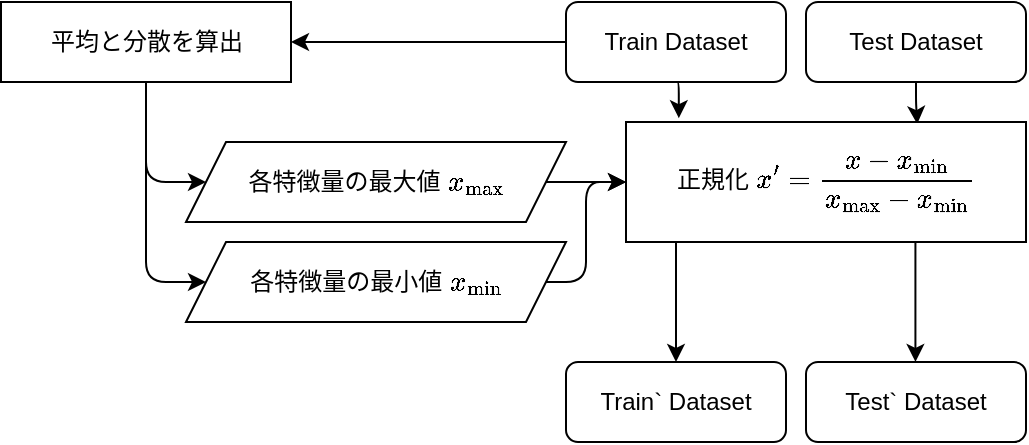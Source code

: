 <mxfile>
    <diagram id="EJtc-E5OemdPMibLZW8a" name="ページ1">
        <mxGraphModel dx="879" dy="456" grid="1" gridSize="10" guides="1" tooltips="1" connect="1" arrows="1" fold="1" page="1" pageScale="1" pageWidth="827" pageHeight="1169" math="1" shadow="0">
            <root>
                <mxCell id="0"/>
                <mxCell id="1" parent="0"/>
                <mxCell id="3" style="edgeStyle=orthogonalEdgeStyle;html=1;exitX=0;exitY=0.5;exitDx=0;exitDy=0;entryX=1;entryY=0.5;entryDx=0;entryDy=0;" edge="1" parent="1" source="5" target="10">
                    <mxGeometry relative="1" as="geometry"/>
                </mxCell>
                <mxCell id="4" style="edgeStyle=orthogonalEdgeStyle;html=1;exitX=0.5;exitY=1;exitDx=0;exitDy=0;entryX=0.132;entryY=-0.032;entryDx=0;entryDy=0;entryPerimeter=0;" edge="1" parent="1" source="5" target="15">
                    <mxGeometry relative="1" as="geometry"/>
                </mxCell>
                <mxCell id="5" value="Train Dataset" style="rounded=1;whiteSpace=wrap;html=1;" vertex="1" parent="1">
                    <mxGeometry x="430" y="100" width="110" height="40" as="geometry"/>
                </mxCell>
                <mxCell id="6" style="edgeStyle=orthogonalEdgeStyle;html=1;exitX=0.5;exitY=1;exitDx=0;exitDy=0;entryX=0.728;entryY=0.017;entryDx=0;entryDy=0;entryPerimeter=0;" edge="1" parent="1" source="7" target="15">
                    <mxGeometry relative="1" as="geometry"/>
                </mxCell>
                <mxCell id="7" value="Test Dataset" style="rounded=1;whiteSpace=wrap;html=1;" vertex="1" parent="1">
                    <mxGeometry x="550" y="100" width="110" height="40" as="geometry"/>
                </mxCell>
                <mxCell id="8" style="edgeStyle=orthogonalEdgeStyle;html=1;exitX=0.5;exitY=1;exitDx=0;exitDy=0;entryX=0;entryY=0.5;entryDx=0;entryDy=0;" edge="1" parent="1" source="10" target="12">
                    <mxGeometry relative="1" as="geometry">
                        <Array as="points">
                            <mxPoint x="220" y="240"/>
                        </Array>
                    </mxGeometry>
                </mxCell>
                <mxCell id="9" style="edgeStyle=orthogonalEdgeStyle;html=1;exitX=0.5;exitY=1;exitDx=0;exitDy=0;entryX=0;entryY=0.5;entryDx=0;entryDy=0;" edge="1" parent="1" source="10" target="14">
                    <mxGeometry relative="1" as="geometry">
                        <Array as="points">
                            <mxPoint x="220" y="190"/>
                        </Array>
                    </mxGeometry>
                </mxCell>
                <mxCell id="10" value="平均と分散を算出" style="rounded=0;whiteSpace=wrap;html=1;" vertex="1" parent="1">
                    <mxGeometry x="147.5" y="100" width="145" height="40" as="geometry"/>
                </mxCell>
                <mxCell id="21" style="edgeStyle=orthogonalEdgeStyle;html=1;exitX=1;exitY=0.5;exitDx=0;exitDy=0;entryX=0;entryY=0.5;entryDx=0;entryDy=0;" edge="1" parent="1" source="12" target="15">
                    <mxGeometry relative="1" as="geometry">
                        <Array as="points">
                            <mxPoint x="440" y="240"/>
                            <mxPoint x="440" y="190"/>
                        </Array>
                    </mxGeometry>
                </mxCell>
                <mxCell id="12" value="各特徴量の最小値 `x_\min`" style="shape=parallelogram;perimeter=parallelogramPerimeter;whiteSpace=wrap;html=1;fixedSize=1;" vertex="1" parent="1">
                    <mxGeometry x="240" y="220" width="190" height="40" as="geometry"/>
                </mxCell>
                <mxCell id="20" style="edgeStyle=orthogonalEdgeStyle;html=1;exitX=1;exitY=0.5;exitDx=0;exitDy=0;entryX=0;entryY=0.5;entryDx=0;entryDy=0;" edge="1" parent="1" source="14" target="15">
                    <mxGeometry relative="1" as="geometry"/>
                </mxCell>
                <mxCell id="14" value="各特徴量の最大値 `x_\max`" style="shape=parallelogram;perimeter=parallelogramPerimeter;whiteSpace=wrap;fixedSize=1;html=1;" vertex="1" parent="1">
                    <mxGeometry x="240" y="170" width="190" height="40" as="geometry"/>
                </mxCell>
                <mxCell id="15" value="正規化&amp;nbsp;`x^{\prime}={x - x_\min}/{x_\max-x_\min}`" style="rounded=0;whiteSpace=wrap;html=1;" vertex="1" parent="1">
                    <mxGeometry x="460" y="160" width="200" height="60" as="geometry"/>
                </mxCell>
                <mxCell id="16" value="Train` Dataset" style="rounded=1;whiteSpace=wrap;html=1;" vertex="1" parent="1">
                    <mxGeometry x="430" y="280" width="110" height="40" as="geometry"/>
                </mxCell>
                <mxCell id="17" value="Test` Dataset" style="rounded=1;whiteSpace=wrap;html=1;" vertex="1" parent="1">
                    <mxGeometry x="550" y="280" width="110" height="40" as="geometry"/>
                </mxCell>
                <mxCell id="18" value="" style="endArrow=classic;html=1;entryX=0.5;entryY=0;entryDx=0;entryDy=0;exitX=0.125;exitY=1.001;exitDx=0;exitDy=0;exitPerimeter=0;" edge="1" parent="1" source="15" target="16">
                    <mxGeometry width="50" height="50" relative="1" as="geometry">
                        <mxPoint x="460" y="210" as="sourcePoint"/>
                        <mxPoint x="510" y="160" as="targetPoint"/>
                    </mxGeometry>
                </mxCell>
                <mxCell id="19" value="" style="endArrow=classic;html=1;entryX=0.5;entryY=0;entryDx=0;entryDy=0;exitX=0.125;exitY=1.001;exitDx=0;exitDy=0;exitPerimeter=0;" edge="1" parent="1">
                    <mxGeometry width="50" height="50" relative="1" as="geometry">
                        <mxPoint x="604.71" y="220" as="sourcePoint"/>
                        <mxPoint x="604.71" y="279.94" as="targetPoint"/>
                    </mxGeometry>
                </mxCell>
            </root>
        </mxGraphModel>
    </diagram>
</mxfile>
